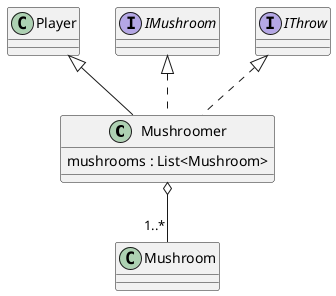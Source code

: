 @startuml mushroomer

Mushroomer o-- "1..*" Mushroom
class Mushroomer extends Player implements IMushroom, IThrow{
    mushrooms : List<Mushroom>
}

@enduml